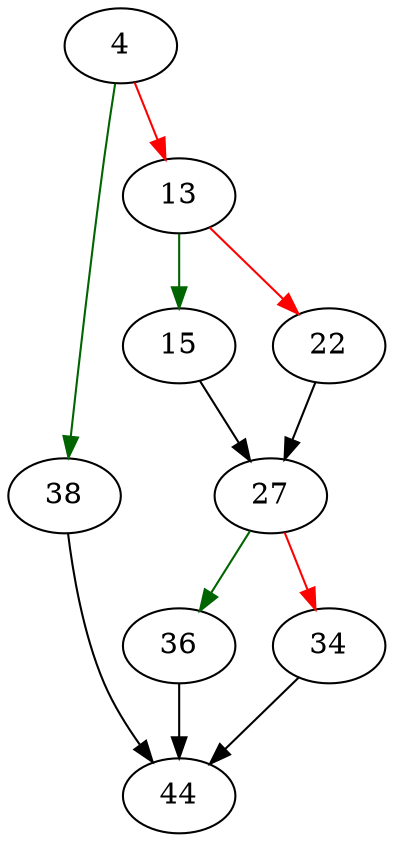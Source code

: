 strict digraph "show_date" {
	// Node definitions.
	4 [entry=true];
	38;
	13;
	15;
	22;
	27;
	36;
	34;
	44;

	// Edge definitions.
	4 -> 38 [
		color=darkgreen
		cond=true
	];
	4 -> 13 [
		color=red
		cond=false
	];
	38 -> 44;
	13 -> 15 [
		color=darkgreen
		cond=true
	];
	13 -> 22 [
		color=red
		cond=false
	];
	15 -> 27;
	22 -> 27;
	27 -> 36 [
		color=darkgreen
		cond=true
	];
	27 -> 34 [
		color=red
		cond=false
	];
	36 -> 44;
	34 -> 44;
}